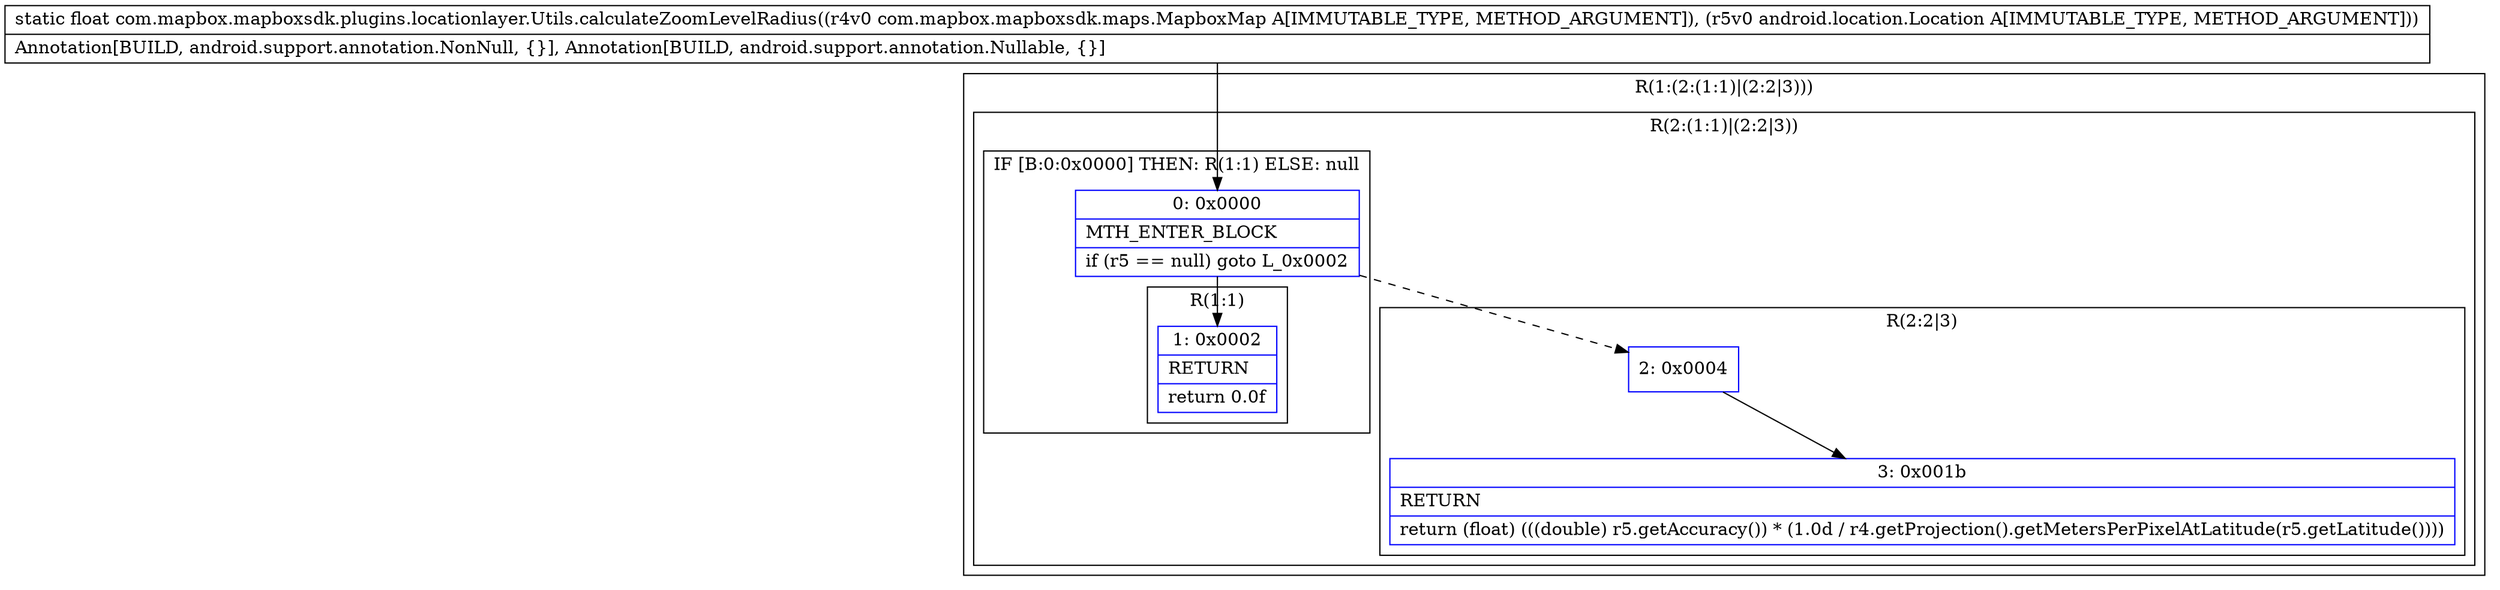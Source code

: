 digraph "CFG forcom.mapbox.mapboxsdk.plugins.locationlayer.Utils.calculateZoomLevelRadius(Lcom\/mapbox\/mapboxsdk\/maps\/MapboxMap;Landroid\/location\/Location;)F" {
subgraph cluster_Region_718878721 {
label = "R(1:(2:(1:1)|(2:2|3)))";
node [shape=record,color=blue];
subgraph cluster_Region_241682046 {
label = "R(2:(1:1)|(2:2|3))";
node [shape=record,color=blue];
subgraph cluster_IfRegion_276646419 {
label = "IF [B:0:0x0000] THEN: R(1:1) ELSE: null";
node [shape=record,color=blue];
Node_0 [shape=record,label="{0\:\ 0x0000|MTH_ENTER_BLOCK\l|if (r5 == null) goto L_0x0002\l}"];
subgraph cluster_Region_687432825 {
label = "R(1:1)";
node [shape=record,color=blue];
Node_1 [shape=record,label="{1\:\ 0x0002|RETURN\l|return 0.0f\l}"];
}
}
subgraph cluster_Region_1258510423 {
label = "R(2:2|3)";
node [shape=record,color=blue];
Node_2 [shape=record,label="{2\:\ 0x0004}"];
Node_3 [shape=record,label="{3\:\ 0x001b|RETURN\l|return (float) (((double) r5.getAccuracy()) * (1.0d \/ r4.getProjection().getMetersPerPixelAtLatitude(r5.getLatitude())))\l}"];
}
}
}
MethodNode[shape=record,label="{static float com.mapbox.mapboxsdk.plugins.locationlayer.Utils.calculateZoomLevelRadius((r4v0 com.mapbox.mapboxsdk.maps.MapboxMap A[IMMUTABLE_TYPE, METHOD_ARGUMENT]), (r5v0 android.location.Location A[IMMUTABLE_TYPE, METHOD_ARGUMENT]))  | Annotation[BUILD, android.support.annotation.NonNull, \{\}], Annotation[BUILD, android.support.annotation.Nullable, \{\}]\l}"];
MethodNode -> Node_0;
Node_0 -> Node_1;
Node_0 -> Node_2[style=dashed];
Node_2 -> Node_3;
}


